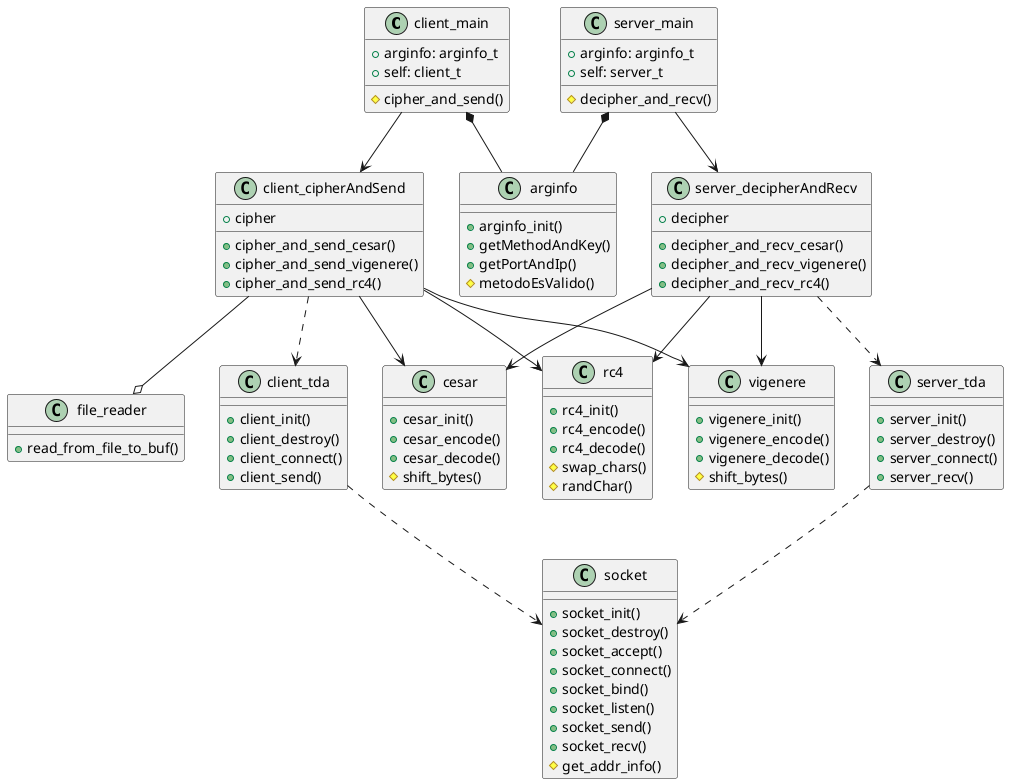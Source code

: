 @startuml
	
class client_main{
	+arginfo: arginfo_t
	+self: client_t
	#cipher_and_send()
}
	
class server_main{
	+arginfo: arginfo_t
	+self: server_t
	#decipher_and_recv()
}
	
class client_cipherAndSend{
	+cipher
	+cipher_and_send_cesar()
	+cipher_and_send_vigenere()
	+cipher_and_send_rc4()
}
	
class server_decipherAndRecv{
	+decipher
	+decipher_and_recv_cesar()
	+decipher_and_recv_vigenere()
	+decipher_and_recv_rc4()
}
	
class arginfo{
	+arginfo_init()
	+getMethodAndKey()
	+getPortAndIp()
	#metodoEsValido()
}
	
class socket{
	+socket_init()
	+socket_destroy()
	+socket_accept()
	+socket_connect()
	+socket_bind()
	+socket_listen()
	+socket_send()
	+socket_recv()
	#get_addr_info()
}

class file_reader{
	+read_from_file_to_buf()
}
	
class server_tda{
	+server_init()
	+server_destroy()
	+server_connect()
	+server_recv()
}
	
class client_tda{
	+client_init()
	+client_destroy()
	+client_connect()
	+client_send()
}
	
class cesar{
	+cesar_init()
	+cesar_encode()
	+cesar_decode()
	#shift_bytes()
}
	
class rc4{
	+rc4_init()
	+rc4_encode()
	+rc4_decode()
	#swap_chars()
	#randChar()
}
	
class vigenere{
	+vigenere_init()
	+vigenere_encode()
	+vigenere_decode()
	#shift_bytes()
}
	
client_main --> client_cipherAndSend
client_cipherAndSend ..> client_tda
server_main --> server_decipherAndRecv
server_decipherAndRecv ..> server_tda
client_main *-- arginfo
server_main *-- arginfo

client_cipherAndSend --> cesar
client_cipherAndSend --> rc4
client_cipherAndSend --> vigenere
client_cipherAndSend --o file_reader

server_decipherAndRecv --> cesar
server_decipherAndRecv --> rc4
server_decipherAndRecv --> vigenere

client_tda ..> socket
server_tda ..> socket
@enduml

